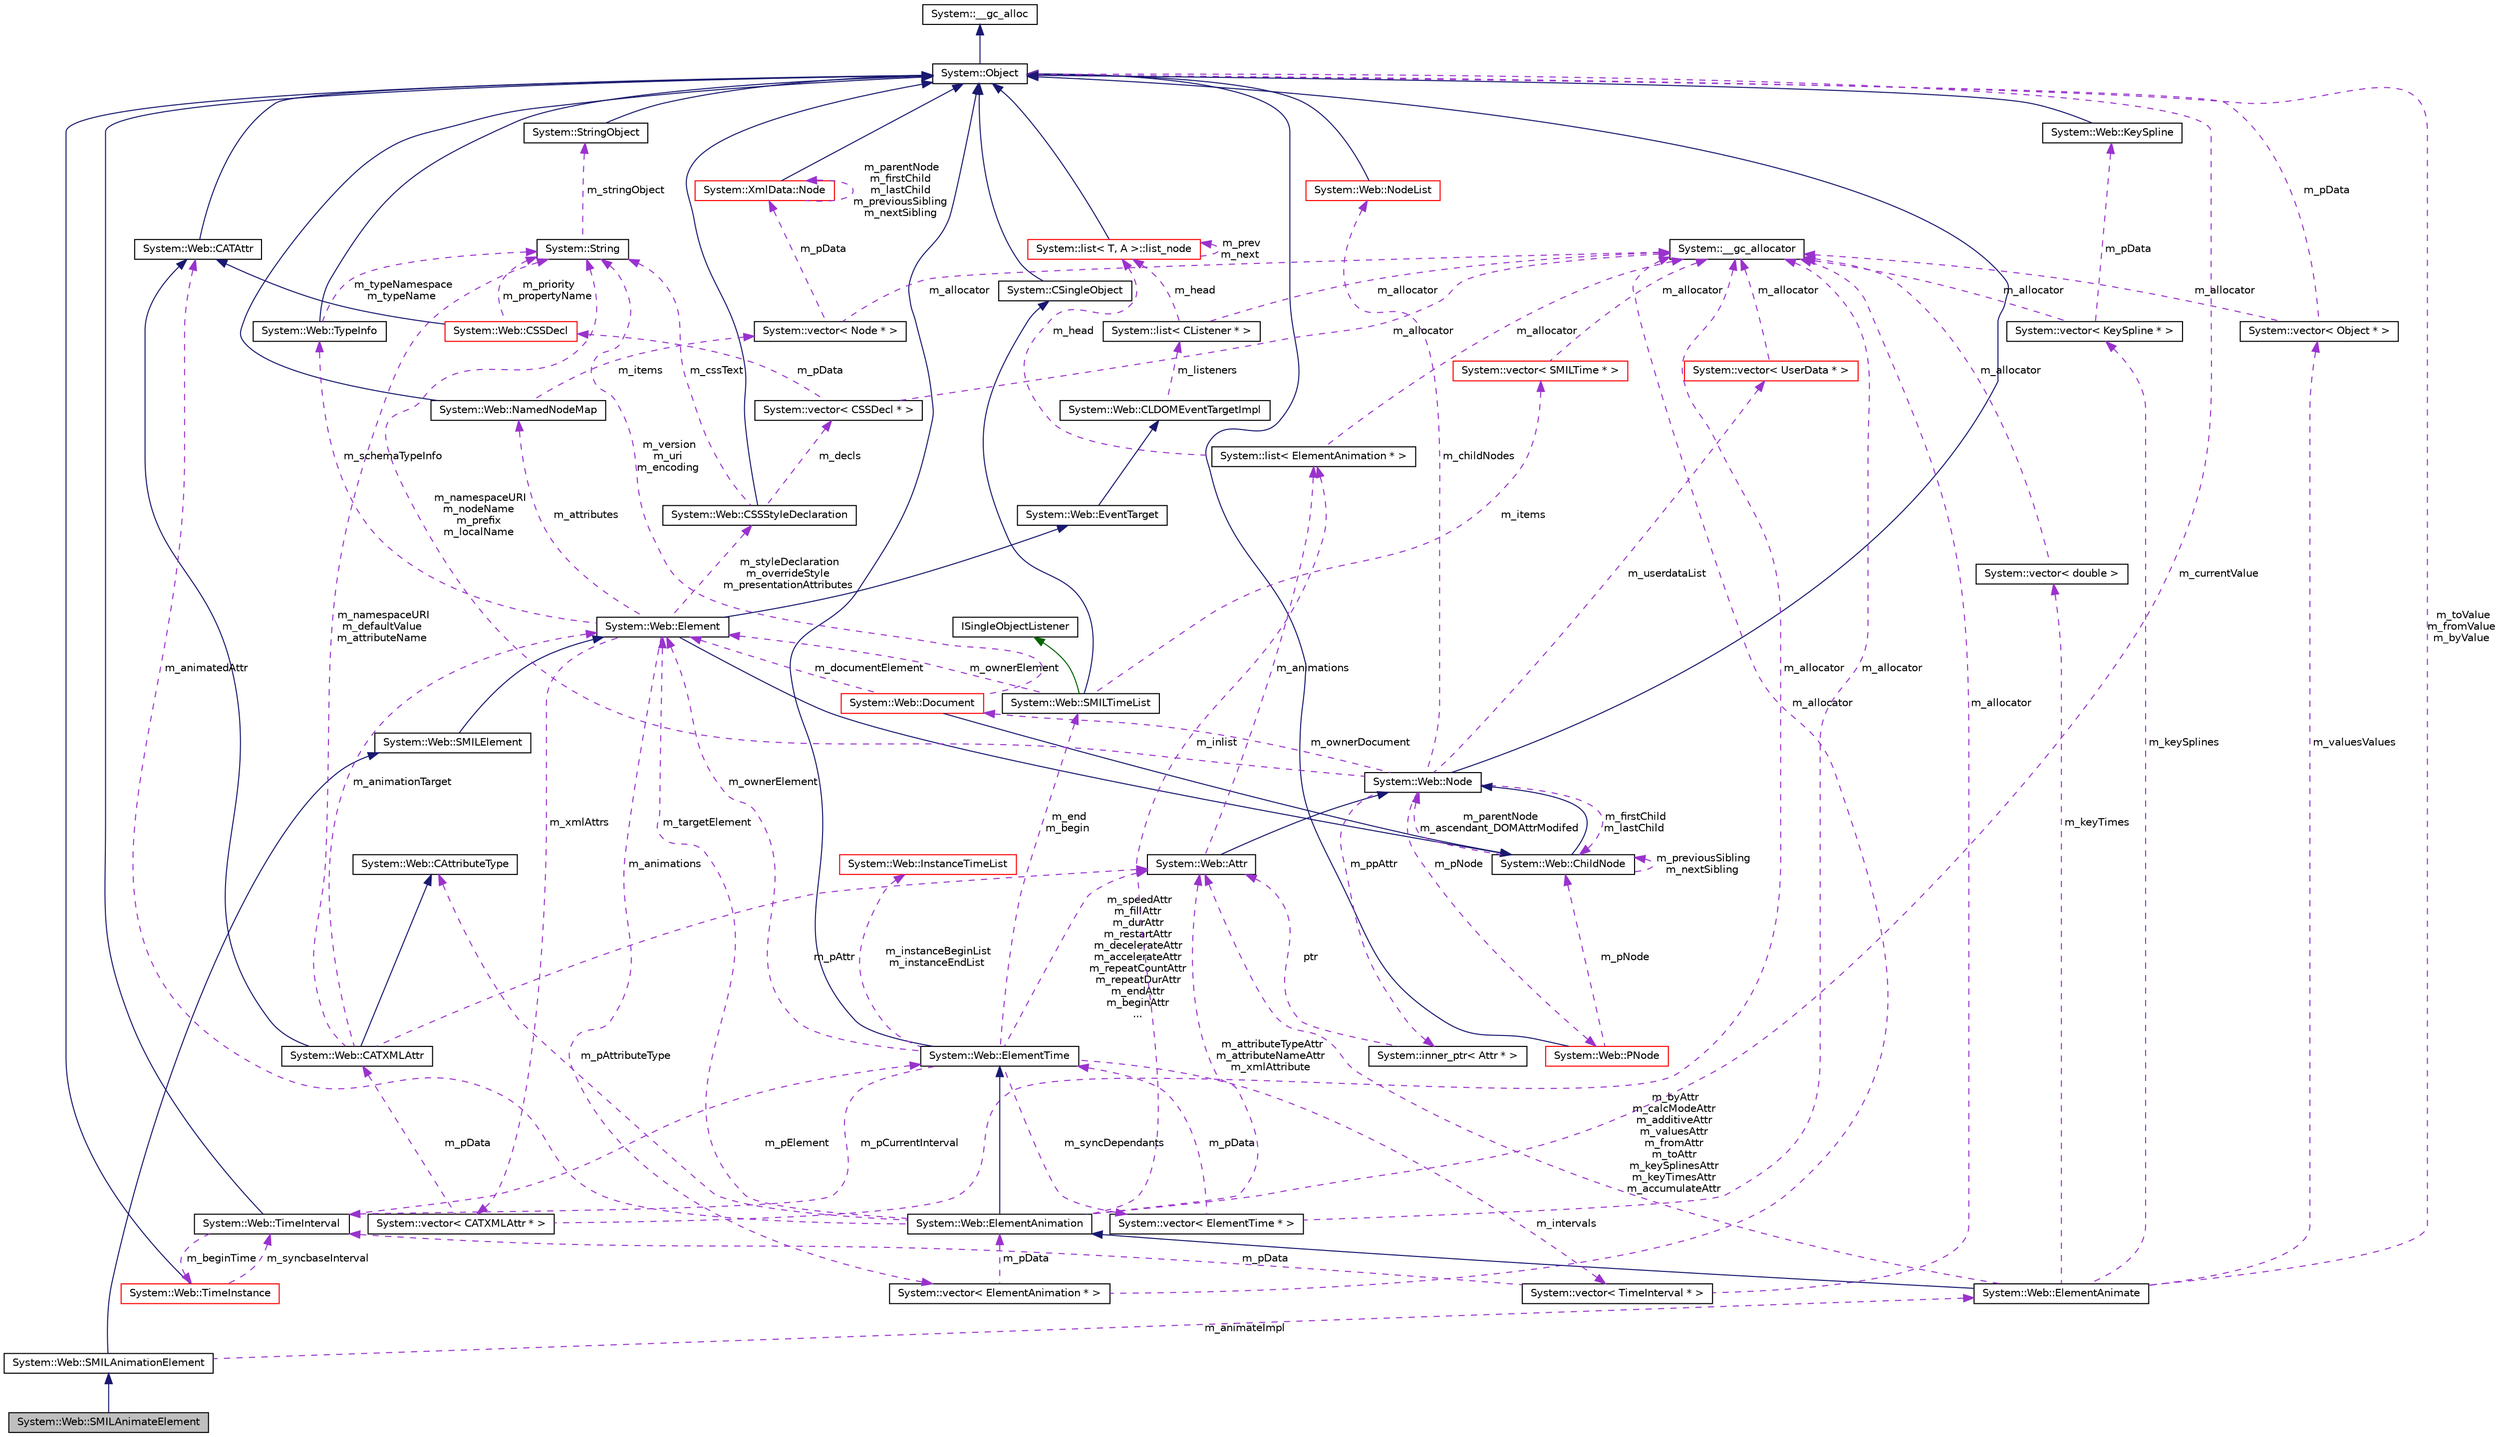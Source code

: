 digraph G
{
  edge [fontname="Helvetica",fontsize="10",labelfontname="Helvetica",labelfontsize="10"];
  node [fontname="Helvetica",fontsize="10",shape=record];
  Node1 [label="System::Web::SMILAnimateElement",height=0.2,width=0.4,color="black", fillcolor="grey75", style="filled" fontcolor="black"];
  Node2 -> Node1 [dir="back",color="midnightblue",fontsize="10",style="solid",fontname="Helvetica"];
  Node2 [label="System::Web::SMILAnimationElement",height=0.2,width=0.4,color="black", fillcolor="white", style="filled",URL="$class_system_1_1_web_1_1_s_m_i_l_animation_element.html"];
  Node3 -> Node2 [dir="back",color="midnightblue",fontsize="10",style="solid",fontname="Helvetica"];
  Node3 [label="System::Web::SMILElement",height=0.2,width=0.4,color="black", fillcolor="white", style="filled",URL="$class_system_1_1_web_1_1_s_m_i_l_element.html"];
  Node4 -> Node3 [dir="back",color="midnightblue",fontsize="10",style="solid",fontname="Helvetica"];
  Node4 [label="System::Web::Element",height=0.2,width=0.4,color="black", fillcolor="white", style="filled",URL="$class_system_1_1_web_1_1_element.html"];
  Node5 -> Node4 [dir="back",color="midnightblue",fontsize="10",style="solid",fontname="Helvetica"];
  Node5 [label="System::Web::ChildNode",height=0.2,width=0.4,color="black", fillcolor="white", style="filled",URL="$class_system_1_1_web_1_1_child_node.html"];
  Node6 -> Node5 [dir="back",color="midnightblue",fontsize="10",style="solid",fontname="Helvetica"];
  Node6 [label="System::Web::Node",height=0.2,width=0.4,color="black", fillcolor="white", style="filled",URL="$class_system_1_1_web_1_1_node.html"];
  Node7 -> Node6 [dir="back",color="midnightblue",fontsize="10",style="solid",fontname="Helvetica"];
  Node7 [label="System::Object",height=0.2,width=0.4,color="black", fillcolor="white", style="filled",URL="$class_system_1_1_object.html"];
  Node8 -> Node7 [dir="back",color="midnightblue",fontsize="10",style="solid",fontname="Helvetica"];
  Node8 [label="System::__gc_alloc",height=0.2,width=0.4,color="black", fillcolor="white", style="filled",URL="$class_system_1_1____gc__alloc.html"];
  Node9 -> Node6 [dir="back",color="darkorchid3",fontsize="10",style="dashed",label=" m_childNodes" ,fontname="Helvetica"];
  Node9 [label="System::Web::NodeList",height=0.2,width=0.4,color="red", fillcolor="white", style="filled",URL="$class_system_1_1_web_1_1_node_list.html"];
  Node7 -> Node9 [dir="back",color="midnightblue",fontsize="10",style="solid",fontname="Helvetica"];
  Node10 -> Node6 [dir="back",color="darkorchid3",fontsize="10",style="dashed",label=" m_ownerDocument" ,fontname="Helvetica"];
  Node10 [label="System::Web::Document",height=0.2,width=0.4,color="red", fillcolor="white", style="filled",URL="$class_system_1_1_web_1_1_document.html"];
  Node5 -> Node10 [dir="back",color="midnightblue",fontsize="10",style="solid",fontname="Helvetica"];
  Node11 -> Node10 [dir="back",color="darkorchid3",fontsize="10",style="dashed",label=" m_version\nm_uri\nm_encoding" ,fontname="Helvetica"];
  Node11 [label="System::String",height=0.2,width=0.4,color="black", fillcolor="white", style="filled",URL="$class_system_1_1_string.html"];
  Node12 -> Node11 [dir="back",color="darkorchid3",fontsize="10",style="dashed",label=" m_stringObject" ,fontname="Helvetica"];
  Node12 [label="System::StringObject",height=0.2,width=0.4,color="black", fillcolor="white", style="filled",URL="$class_system_1_1_string_object.html"];
  Node7 -> Node12 [dir="back",color="midnightblue",fontsize="10",style="solid",fontname="Helvetica"];
  Node4 -> Node10 [dir="back",color="darkorchid3",fontsize="10",style="dashed",label=" m_documentElement" ,fontname="Helvetica"];
  Node11 -> Node6 [dir="back",color="darkorchid3",fontsize="10",style="dashed",label=" m_namespaceURI\nm_nodeName\nm_prefix\nm_localName" ,fontname="Helvetica"];
  Node13 -> Node6 [dir="back",color="darkorchid3",fontsize="10",style="dashed",label=" m_pNode" ,fontname="Helvetica"];
  Node13 [label="System::Web::PNode",height=0.2,width=0.4,color="red", fillcolor="white", style="filled",URL="$class_system_1_1_web_1_1_p_node.html"];
  Node7 -> Node13 [dir="back",color="midnightblue",fontsize="10",style="solid",fontname="Helvetica"];
  Node5 -> Node13 [dir="back",color="darkorchid3",fontsize="10",style="dashed",label=" m_pNode" ,fontname="Helvetica"];
  Node5 -> Node6 [dir="back",color="darkorchid3",fontsize="10",style="dashed",label=" m_firstChild\nm_lastChild" ,fontname="Helvetica"];
  Node14 -> Node6 [dir="back",color="darkorchid3",fontsize="10",style="dashed",label=" m_userdataList" ,fontname="Helvetica"];
  Node14 [label="System::vector\< UserData * \>",height=0.2,width=0.4,color="red", fillcolor="white", style="filled",URL="$class_system_1_1vector.html"];
  Node15 -> Node14 [dir="back",color="darkorchid3",fontsize="10",style="dashed",label=" m_allocator" ,fontname="Helvetica"];
  Node15 [label="System::__gc_allocator",height=0.2,width=0.4,color="black", fillcolor="white", style="filled",URL="$class_system_1_1____gc__allocator.html"];
  Node16 -> Node6 [dir="back",color="darkorchid3",fontsize="10",style="dashed",label=" m_ppAttr" ,fontname="Helvetica"];
  Node16 [label="System::inner_ptr\< Attr * \>",height=0.2,width=0.4,color="black", fillcolor="white", style="filled",URL="$class_system_1_1inner__ptr.html"];
  Node17 -> Node16 [dir="back",color="darkorchid3",fontsize="10",style="dashed",label=" ptr" ,fontname="Helvetica"];
  Node17 [label="System::Web::Attr",height=0.2,width=0.4,color="black", fillcolor="white", style="filled",URL="$class_system_1_1_web_1_1_attr.html"];
  Node6 -> Node17 [dir="back",color="midnightblue",fontsize="10",style="solid",fontname="Helvetica"];
  Node18 -> Node17 [dir="back",color="darkorchid3",fontsize="10",style="dashed",label=" m_animations" ,fontname="Helvetica"];
  Node18 [label="System::list\< ElementAnimation * \>",height=0.2,width=0.4,color="black", fillcolor="white", style="filled",URL="$class_system_1_1list.html"];
  Node15 -> Node18 [dir="back",color="darkorchid3",fontsize="10",style="dashed",label=" m_allocator" ,fontname="Helvetica"];
  Node19 -> Node18 [dir="back",color="darkorchid3",fontsize="10",style="dashed",label=" m_head" ,fontname="Helvetica"];
  Node19 [label="System::list\< T, A \>::list_node",height=0.2,width=0.4,color="red", fillcolor="white", style="filled",URL="$class_system_1_1list_1_1list__node.html"];
  Node7 -> Node19 [dir="back",color="midnightblue",fontsize="10",style="solid",fontname="Helvetica"];
  Node19 -> Node19 [dir="back",color="darkorchid3",fontsize="10",style="dashed",label=" m_prev\nm_next" ,fontname="Helvetica"];
  Node6 -> Node5 [dir="back",color="darkorchid3",fontsize="10",style="dashed",label=" m_parentNode\nm_ascendant_DOMAttrModifed" ,fontname="Helvetica"];
  Node5 -> Node5 [dir="back",color="darkorchid3",fontsize="10",style="dashed",label=" m_previousSibling\nm_nextSibling" ,fontname="Helvetica"];
  Node20 -> Node4 [dir="back",color="midnightblue",fontsize="10",style="solid",fontname="Helvetica"];
  Node20 [label="System::Web::EventTarget",height=0.2,width=0.4,color="black", fillcolor="white", style="filled",URL="$class_system_1_1_web_1_1_event_target.html"];
  Node21 -> Node20 [dir="back",color="midnightblue",fontsize="10",style="solid",fontname="Helvetica"];
  Node21 [label="System::Web::CLDOMEventTargetImpl",height=0.2,width=0.4,color="black", fillcolor="white", style="filled",URL="$class_system_1_1_web_1_1_c_l_d_o_m_event_target_impl.html"];
  Node22 -> Node21 [dir="back",color="darkorchid3",fontsize="10",style="dashed",label=" m_listeners" ,fontname="Helvetica"];
  Node22 [label="System::list\< CListener * \>",height=0.2,width=0.4,color="black", fillcolor="white", style="filled",URL="$class_system_1_1list.html"];
  Node15 -> Node22 [dir="back",color="darkorchid3",fontsize="10",style="dashed",label=" m_allocator" ,fontname="Helvetica"];
  Node19 -> Node22 [dir="back",color="darkorchid3",fontsize="10",style="dashed",label=" m_head" ,fontname="Helvetica"];
  Node23 -> Node4 [dir="back",color="darkorchid3",fontsize="10",style="dashed",label=" m_xmlAttrs" ,fontname="Helvetica"];
  Node23 [label="System::vector\< CATXMLAttr * \>",height=0.2,width=0.4,color="black", fillcolor="white", style="filled",URL="$class_system_1_1vector.html"];
  Node15 -> Node23 [dir="back",color="darkorchid3",fontsize="10",style="dashed",label=" m_allocator" ,fontname="Helvetica"];
  Node24 -> Node23 [dir="back",color="darkorchid3",fontsize="10",style="dashed",label=" m_pData" ,fontname="Helvetica"];
  Node24 [label="System::Web::CATXMLAttr",height=0.2,width=0.4,color="black", fillcolor="white", style="filled",URL="$class_system_1_1_web_1_1_c_a_t_x_m_l_attr.html"];
  Node25 -> Node24 [dir="back",color="midnightblue",fontsize="10",style="solid",fontname="Helvetica"];
  Node25 [label="System::Web::CATAttr",height=0.2,width=0.4,color="black", fillcolor="white", style="filled",URL="$class_system_1_1_web_1_1_c_a_t_attr.html"];
  Node7 -> Node25 [dir="back",color="midnightblue",fontsize="10",style="solid",fontname="Helvetica"];
  Node26 -> Node24 [dir="back",color="midnightblue",fontsize="10",style="solid",fontname="Helvetica"];
  Node26 [label="System::Web::CAttributeType",height=0.2,width=0.4,color="black", fillcolor="white", style="filled",URL="$class_system_1_1_web_1_1_c_attribute_type.html"];
  Node17 -> Node24 [dir="back",color="darkorchid3",fontsize="10",style="dashed",label=" m_pAttr" ,fontname="Helvetica"];
  Node11 -> Node24 [dir="back",color="darkorchid3",fontsize="10",style="dashed",label=" m_namespaceURI\nm_defaultValue\nm_attributeName" ,fontname="Helvetica"];
  Node4 -> Node24 [dir="back",color="darkorchid3",fontsize="10",style="dashed",label=" m_animationTarget" ,fontname="Helvetica"];
  Node27 -> Node4 [dir="back",color="darkorchid3",fontsize="10",style="dashed",label=" m_attributes" ,fontname="Helvetica"];
  Node27 [label="System::Web::NamedNodeMap",height=0.2,width=0.4,color="black", fillcolor="white", style="filled",URL="$class_system_1_1_web_1_1_named_node_map.html"];
  Node7 -> Node27 [dir="back",color="midnightblue",fontsize="10",style="solid",fontname="Helvetica"];
  Node28 -> Node27 [dir="back",color="darkorchid3",fontsize="10",style="dashed",label=" m_items" ,fontname="Helvetica"];
  Node28 [label="System::vector\< Node * \>",height=0.2,width=0.4,color="black", fillcolor="white", style="filled",URL="$class_system_1_1vector.html"];
  Node29 -> Node28 [dir="back",color="darkorchid3",fontsize="10",style="dashed",label=" m_pData" ,fontname="Helvetica"];
  Node29 [label="System::XmlData::Node",height=0.2,width=0.4,color="red", fillcolor="white", style="filled",URL="$class_system_1_1_xml_data_1_1_node.html"];
  Node7 -> Node29 [dir="back",color="midnightblue",fontsize="10",style="solid",fontname="Helvetica"];
  Node29 -> Node29 [dir="back",color="darkorchid3",fontsize="10",style="dashed",label=" m_parentNode\nm_firstChild\nm_lastChild\nm_previousSibling\nm_nextSibling" ,fontname="Helvetica"];
  Node15 -> Node28 [dir="back",color="darkorchid3",fontsize="10",style="dashed",label=" m_allocator" ,fontname="Helvetica"];
  Node30 -> Node4 [dir="back",color="darkorchid3",fontsize="10",style="dashed",label=" m_schemaTypeInfo" ,fontname="Helvetica"];
  Node30 [label="System::Web::TypeInfo",height=0.2,width=0.4,color="black", fillcolor="white", style="filled",URL="$class_system_1_1_web_1_1_type_info.html"];
  Node7 -> Node30 [dir="back",color="midnightblue",fontsize="10",style="solid",fontname="Helvetica"];
  Node11 -> Node30 [dir="back",color="darkorchid3",fontsize="10",style="dashed",label=" m_typeNamespace\nm_typeName" ,fontname="Helvetica"];
  Node31 -> Node4 [dir="back",color="darkorchid3",fontsize="10",style="dashed",label=" m_styleDeclaration\nm_overrideStyle\nm_presentationAttributes" ,fontname="Helvetica"];
  Node31 [label="System::Web::CSSStyleDeclaration",height=0.2,width=0.4,color="black", fillcolor="white", style="filled",URL="$class_system_1_1_web_1_1_c_s_s_style_declaration.html"];
  Node7 -> Node31 [dir="back",color="midnightblue",fontsize="10",style="solid",fontname="Helvetica"];
  Node11 -> Node31 [dir="back",color="darkorchid3",fontsize="10",style="dashed",label=" m_cssText" ,fontname="Helvetica"];
  Node32 -> Node31 [dir="back",color="darkorchid3",fontsize="10",style="dashed",label=" m_decls" ,fontname="Helvetica"];
  Node32 [label="System::vector\< CSSDecl * \>",height=0.2,width=0.4,color="black", fillcolor="white", style="filled",URL="$class_system_1_1vector.html"];
  Node15 -> Node32 [dir="back",color="darkorchid3",fontsize="10",style="dashed",label=" m_allocator" ,fontname="Helvetica"];
  Node33 -> Node32 [dir="back",color="darkorchid3",fontsize="10",style="dashed",label=" m_pData" ,fontname="Helvetica"];
  Node33 [label="System::Web::CSSDecl",height=0.2,width=0.4,color="red", fillcolor="white", style="filled",URL="$class_system_1_1_web_1_1_c_s_s_decl.html"];
  Node25 -> Node33 [dir="back",color="midnightblue",fontsize="10",style="solid",fontname="Helvetica"];
  Node11 -> Node33 [dir="back",color="darkorchid3",fontsize="10",style="dashed",label=" m_priority\nm_propertyName" ,fontname="Helvetica"];
  Node34 -> Node4 [dir="back",color="darkorchid3",fontsize="10",style="dashed",label=" m_animations" ,fontname="Helvetica"];
  Node34 [label="System::vector\< ElementAnimation * \>",height=0.2,width=0.4,color="black", fillcolor="white", style="filled",URL="$class_system_1_1vector.html"];
  Node15 -> Node34 [dir="back",color="darkorchid3",fontsize="10",style="dashed",label=" m_allocator" ,fontname="Helvetica"];
  Node35 -> Node34 [dir="back",color="darkorchid3",fontsize="10",style="dashed",label=" m_pData" ,fontname="Helvetica"];
  Node35 [label="System::Web::ElementAnimation",height=0.2,width=0.4,color="black", fillcolor="white", style="filled",URL="$class_system_1_1_web_1_1_element_animation.html"];
  Node36 -> Node35 [dir="back",color="midnightblue",fontsize="10",style="solid",fontname="Helvetica"];
  Node36 [label="System::Web::ElementTime",height=0.2,width=0.4,color="black", fillcolor="white", style="filled",URL="$class_system_1_1_web_1_1_element_time.html"];
  Node7 -> Node36 [dir="back",color="midnightblue",fontsize="10",style="solid",fontname="Helvetica"];
  Node37 -> Node36 [dir="back",color="darkorchid3",fontsize="10",style="dashed",label=" m_pCurrentInterval" ,fontname="Helvetica"];
  Node37 [label="System::Web::TimeInterval",height=0.2,width=0.4,color="black", fillcolor="white", style="filled",URL="$class_system_1_1_web_1_1_time_interval.html"];
  Node7 -> Node37 [dir="back",color="midnightblue",fontsize="10",style="solid",fontname="Helvetica"];
  Node38 -> Node37 [dir="back",color="darkorchid3",fontsize="10",style="dashed",label=" m_beginTime" ,fontname="Helvetica"];
  Node38 [label="System::Web::TimeInstance",height=0.2,width=0.4,color="red", fillcolor="white", style="filled",URL="$class_system_1_1_web_1_1_time_instance.html"];
  Node7 -> Node38 [dir="back",color="midnightblue",fontsize="10",style="solid",fontname="Helvetica"];
  Node37 -> Node38 [dir="back",color="darkorchid3",fontsize="10",style="dashed",label=" m_syncbaseInterval" ,fontname="Helvetica"];
  Node36 -> Node37 [dir="back",color="darkorchid3",fontsize="10",style="dashed",label=" m_pElement" ,fontname="Helvetica"];
  Node39 -> Node36 [dir="back",color="darkorchid3",fontsize="10",style="dashed",label=" m_end\nm_begin" ,fontname="Helvetica"];
  Node39 [label="System::Web::SMILTimeList",height=0.2,width=0.4,color="black", fillcolor="white", style="filled",URL="$class_system_1_1_web_1_1_s_m_i_l_time_list.html"];
  Node40 -> Node39 [dir="back",color="midnightblue",fontsize="10",style="solid",fontname="Helvetica"];
  Node40 [label="System::CSingleObject",height=0.2,width=0.4,color="black", fillcolor="white", style="filled",URL="$class_system_1_1_c_single_object.html"];
  Node7 -> Node40 [dir="back",color="midnightblue",fontsize="10",style="solid",fontname="Helvetica"];
  Node41 -> Node39 [dir="back",color="darkgreen",fontsize="10",style="solid",fontname="Helvetica"];
  Node41 [label="ISingleObjectListener",height=0.2,width=0.4,color="black", fillcolor="white", style="filled",URL="$class_i_single_object_listener.html"];
  Node42 -> Node39 [dir="back",color="darkorchid3",fontsize="10",style="dashed",label=" m_items" ,fontname="Helvetica"];
  Node42 [label="System::vector\< SMILTime * \>",height=0.2,width=0.4,color="red", fillcolor="white", style="filled",URL="$class_system_1_1vector.html"];
  Node15 -> Node42 [dir="back",color="darkorchid3",fontsize="10",style="dashed",label=" m_allocator" ,fontname="Helvetica"];
  Node4 -> Node39 [dir="back",color="darkorchid3",fontsize="10",style="dashed",label=" m_ownerElement" ,fontname="Helvetica"];
  Node43 -> Node36 [dir="back",color="darkorchid3",fontsize="10",style="dashed",label=" m_instanceBeginList\nm_instanceEndList" ,fontname="Helvetica"];
  Node43 [label="System::Web::InstanceTimeList",height=0.2,width=0.4,color="red", fillcolor="white", style="filled",URL="$class_system_1_1_web_1_1_instance_time_list.html"];
  Node17 -> Node36 [dir="back",color="darkorchid3",fontsize="10",style="dashed",label=" m_speedAttr\nm_fillAttr\nm_durAttr\nm_restartAttr\nm_decelerateAttr\nm_accelerateAttr\nm_repeatCountAttr\nm_repeatDurAttr\nm_endAttr\nm_beginAttr\n..." ,fontname="Helvetica"];
  Node44 -> Node36 [dir="back",color="darkorchid3",fontsize="10",style="dashed",label=" m_syncDependants" ,fontname="Helvetica"];
  Node44 [label="System::vector\< ElementTime * \>",height=0.2,width=0.4,color="black", fillcolor="white", style="filled",URL="$class_system_1_1vector.html"];
  Node15 -> Node44 [dir="back",color="darkorchid3",fontsize="10",style="dashed",label=" m_allocator" ,fontname="Helvetica"];
  Node36 -> Node44 [dir="back",color="darkorchid3",fontsize="10",style="dashed",label=" m_pData" ,fontname="Helvetica"];
  Node4 -> Node36 [dir="back",color="darkorchid3",fontsize="10",style="dashed",label=" m_ownerElement" ,fontname="Helvetica"];
  Node45 -> Node36 [dir="back",color="darkorchid3",fontsize="10",style="dashed",label=" m_intervals" ,fontname="Helvetica"];
  Node45 [label="System::vector\< TimeInterval * \>",height=0.2,width=0.4,color="black", fillcolor="white", style="filled",URL="$class_system_1_1vector.html"];
  Node37 -> Node45 [dir="back",color="darkorchid3",fontsize="10",style="dashed",label=" m_pData" ,fontname="Helvetica"];
  Node15 -> Node45 [dir="back",color="darkorchid3",fontsize="10",style="dashed",label=" m_allocator" ,fontname="Helvetica"];
  Node25 -> Node35 [dir="back",color="darkorchid3",fontsize="10",style="dashed",label=" m_animatedAttr" ,fontname="Helvetica"];
  Node18 -> Node35 [dir="back",color="darkorchid3",fontsize="10",style="dashed",label=" m_inlist" ,fontname="Helvetica"];
  Node26 -> Node35 [dir="back",color="darkorchid3",fontsize="10",style="dashed",label=" m_pAttributeType" ,fontname="Helvetica"];
  Node17 -> Node35 [dir="back",color="darkorchid3",fontsize="10",style="dashed",label=" m_attributeTypeAttr\nm_attributeNameAttr\nm_xmlAttribute" ,fontname="Helvetica"];
  Node4 -> Node35 [dir="back",color="darkorchid3",fontsize="10",style="dashed",label=" m_targetElement" ,fontname="Helvetica"];
  Node7 -> Node35 [dir="back",color="darkorchid3",fontsize="10",style="dashed",label=" m_currentValue" ,fontname="Helvetica"];
  Node46 -> Node2 [dir="back",color="darkorchid3",fontsize="10",style="dashed",label=" m_animateImpl" ,fontname="Helvetica"];
  Node46 [label="System::Web::ElementAnimate",height=0.2,width=0.4,color="black", fillcolor="white", style="filled",URL="$class_system_1_1_web_1_1_element_animate.html"];
  Node35 -> Node46 [dir="back",color="midnightblue",fontsize="10",style="solid",fontname="Helvetica"];
  Node17 -> Node46 [dir="back",color="darkorchid3",fontsize="10",style="dashed",label=" m_byAttr\nm_calcModeAttr\nm_additiveAttr\nm_valuesAttr\nm_fromAttr\nm_toAttr\nm_keySplinesAttr\nm_keyTimesAttr\nm_accumulateAttr" ,fontname="Helvetica"];
  Node47 -> Node46 [dir="back",color="darkorchid3",fontsize="10",style="dashed",label=" m_valuesValues" ,fontname="Helvetica"];
  Node47 [label="System::vector\< Object * \>",height=0.2,width=0.4,color="black", fillcolor="white", style="filled",URL="$class_system_1_1vector.html"];
  Node15 -> Node47 [dir="back",color="darkorchid3",fontsize="10",style="dashed",label=" m_allocator" ,fontname="Helvetica"];
  Node7 -> Node47 [dir="back",color="darkorchid3",fontsize="10",style="dashed",label=" m_pData" ,fontname="Helvetica"];
  Node48 -> Node46 [dir="back",color="darkorchid3",fontsize="10",style="dashed",label=" m_keySplines" ,fontname="Helvetica"];
  Node48 [label="System::vector\< KeySpline * \>",height=0.2,width=0.4,color="black", fillcolor="white", style="filled",URL="$class_system_1_1vector.html"];
  Node15 -> Node48 [dir="back",color="darkorchid3",fontsize="10",style="dashed",label=" m_allocator" ,fontname="Helvetica"];
  Node49 -> Node48 [dir="back",color="darkorchid3",fontsize="10",style="dashed",label=" m_pData" ,fontname="Helvetica"];
  Node49 [label="System::Web::KeySpline",height=0.2,width=0.4,color="black", fillcolor="white", style="filled",URL="$class_system_1_1_web_1_1_key_spline.html"];
  Node7 -> Node49 [dir="back",color="midnightblue",fontsize="10",style="solid",fontname="Helvetica"];
  Node7 -> Node46 [dir="back",color="darkorchid3",fontsize="10",style="dashed",label=" m_toValue\nm_fromValue\nm_byValue" ,fontname="Helvetica"];
  Node50 -> Node46 [dir="back",color="darkorchid3",fontsize="10",style="dashed",label=" m_keyTimes" ,fontname="Helvetica"];
  Node50 [label="System::vector\< double \>",height=0.2,width=0.4,color="black", fillcolor="white", style="filled",URL="$class_system_1_1vector.html"];
  Node15 -> Node50 [dir="back",color="darkorchid3",fontsize="10",style="dashed",label=" m_allocator" ,fontname="Helvetica"];
}
